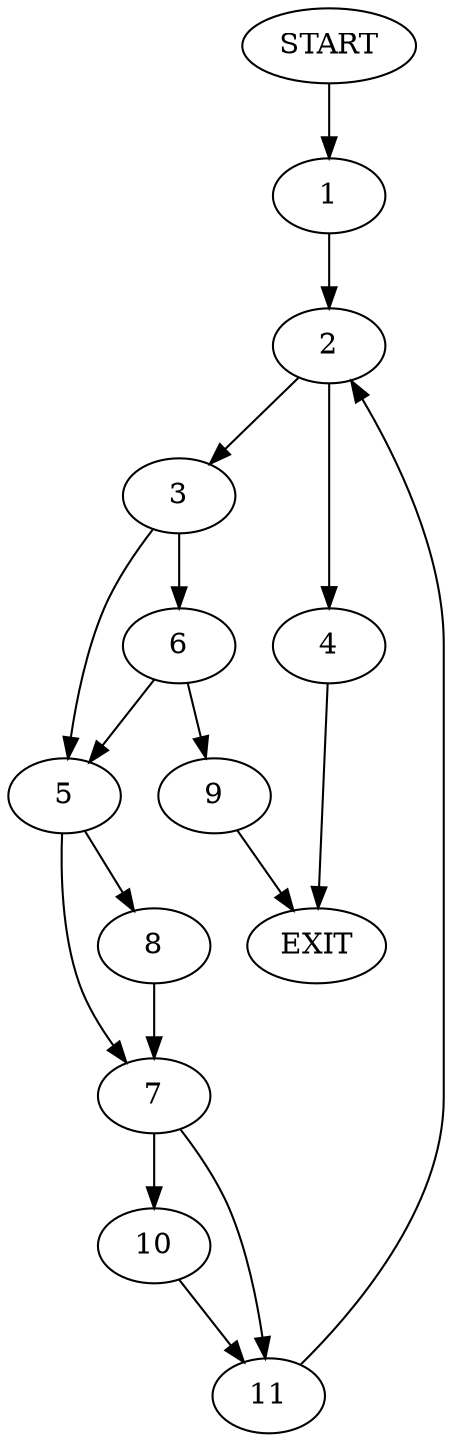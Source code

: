 digraph {
0 [label="START"]
12 [label="EXIT"]
0 -> 1
1 -> 2
2 -> 3
2 -> 4
3 -> 5
3 -> 6
4 -> 12
5 -> 7
5 -> 8
6 -> 5
6 -> 9
9 -> 12
8 -> 7
7 -> 10
7 -> 11
10 -> 11
11 -> 2
}
